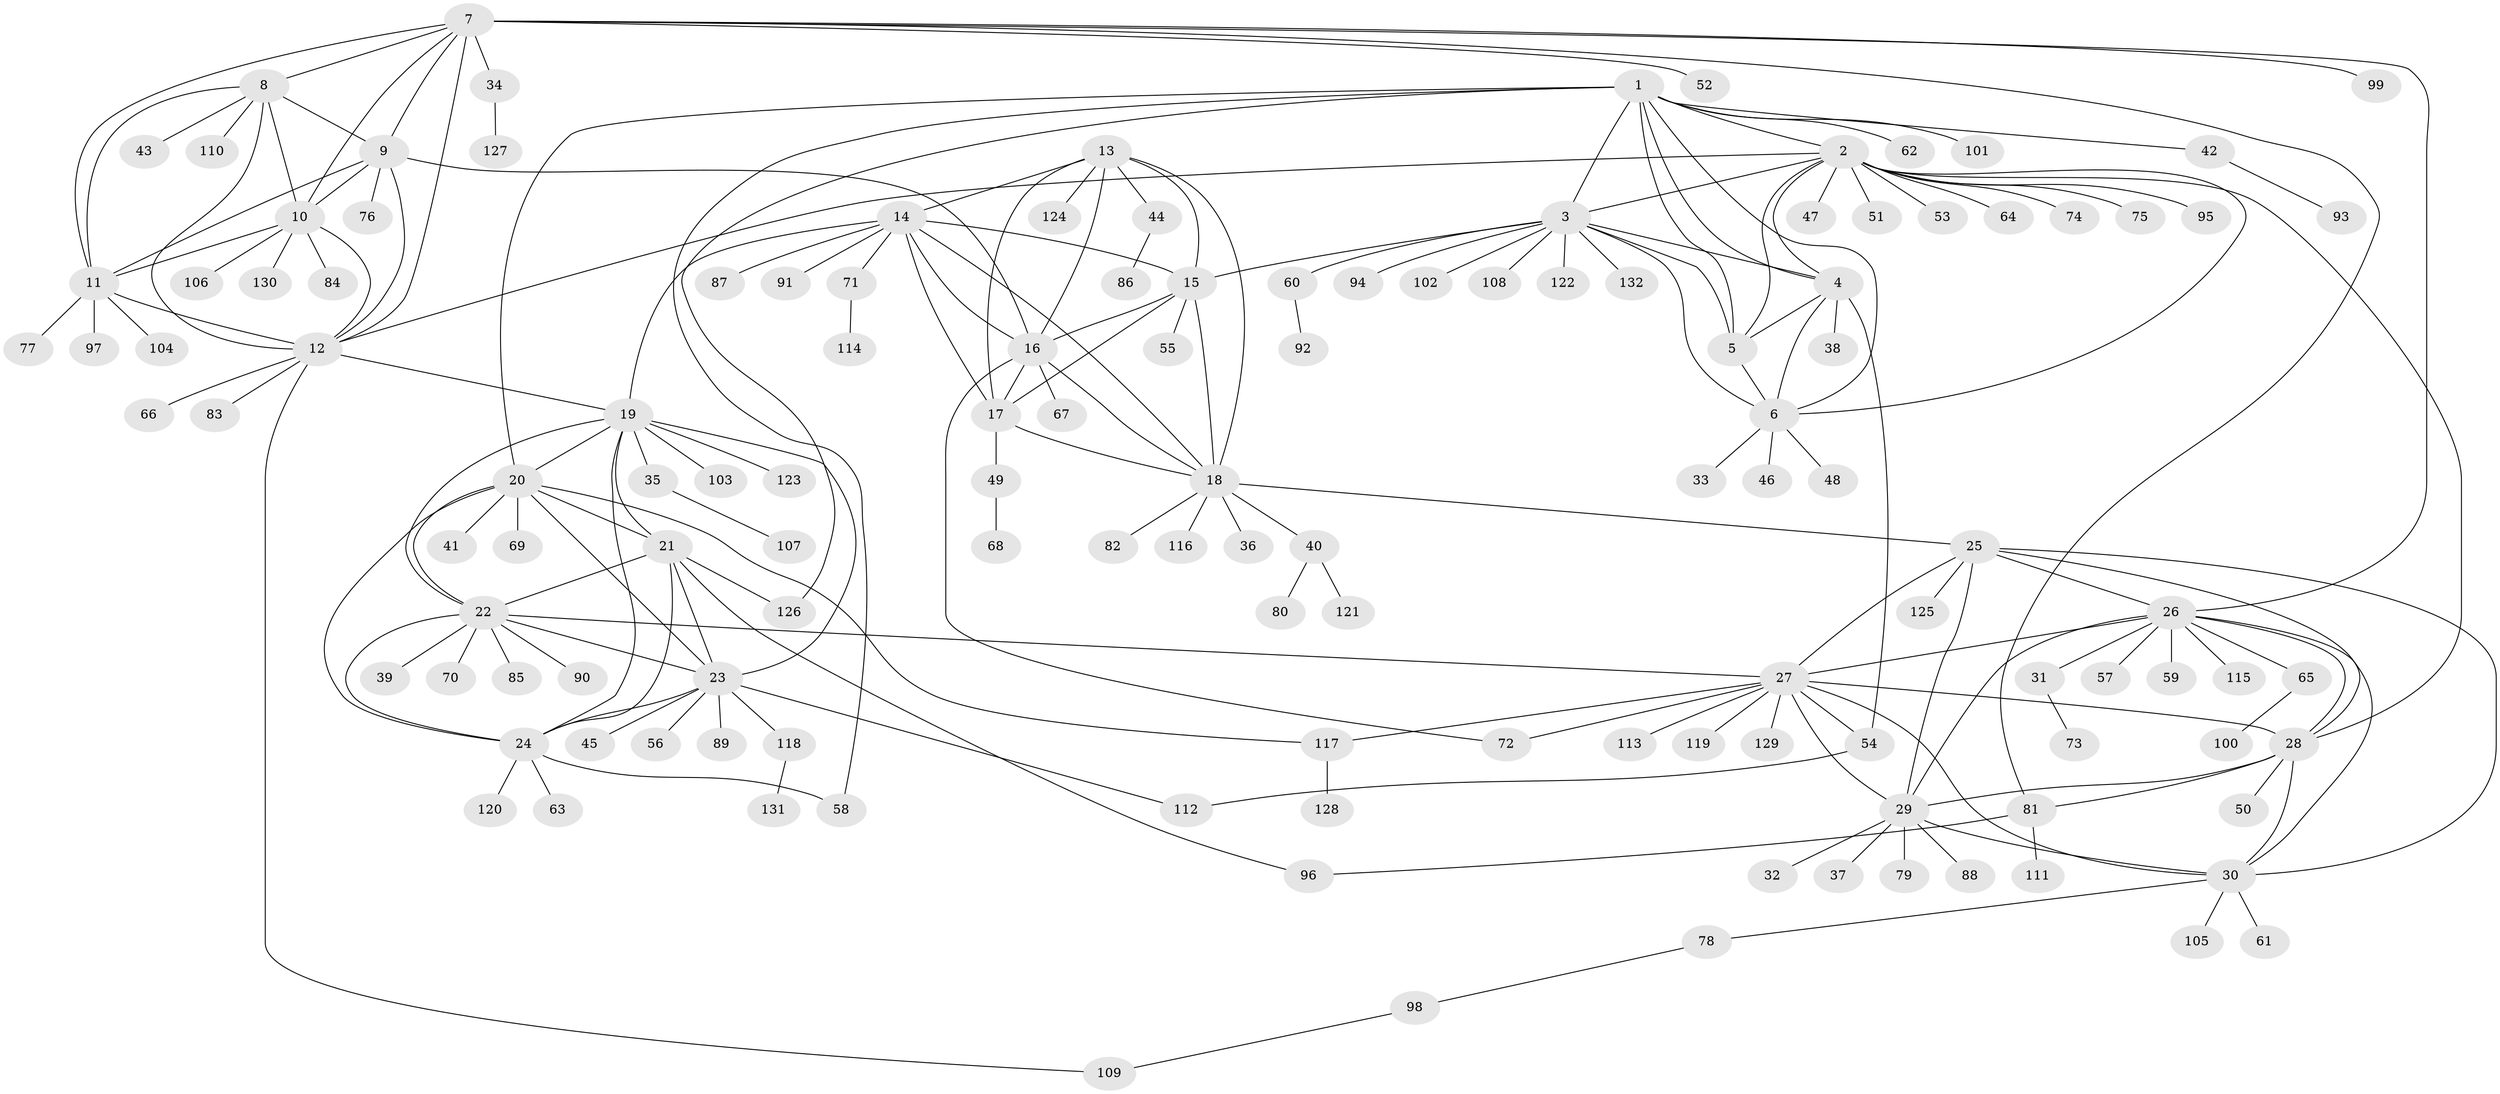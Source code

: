 // Generated by graph-tools (version 1.1) at 2025/16/03/09/25 04:16:07]
// undirected, 132 vertices, 196 edges
graph export_dot {
graph [start="1"]
  node [color=gray90,style=filled];
  1;
  2;
  3;
  4;
  5;
  6;
  7;
  8;
  9;
  10;
  11;
  12;
  13;
  14;
  15;
  16;
  17;
  18;
  19;
  20;
  21;
  22;
  23;
  24;
  25;
  26;
  27;
  28;
  29;
  30;
  31;
  32;
  33;
  34;
  35;
  36;
  37;
  38;
  39;
  40;
  41;
  42;
  43;
  44;
  45;
  46;
  47;
  48;
  49;
  50;
  51;
  52;
  53;
  54;
  55;
  56;
  57;
  58;
  59;
  60;
  61;
  62;
  63;
  64;
  65;
  66;
  67;
  68;
  69;
  70;
  71;
  72;
  73;
  74;
  75;
  76;
  77;
  78;
  79;
  80;
  81;
  82;
  83;
  84;
  85;
  86;
  87;
  88;
  89;
  90;
  91;
  92;
  93;
  94;
  95;
  96;
  97;
  98;
  99;
  100;
  101;
  102;
  103;
  104;
  105;
  106;
  107;
  108;
  109;
  110;
  111;
  112;
  113;
  114;
  115;
  116;
  117;
  118;
  119;
  120;
  121;
  122;
  123;
  124;
  125;
  126;
  127;
  128;
  129;
  130;
  131;
  132;
  1 -- 2;
  1 -- 3;
  1 -- 4;
  1 -- 5;
  1 -- 6;
  1 -- 20;
  1 -- 42;
  1 -- 58;
  1 -- 62;
  1 -- 101;
  1 -- 126;
  2 -- 3;
  2 -- 4;
  2 -- 5;
  2 -- 6;
  2 -- 12;
  2 -- 28;
  2 -- 47;
  2 -- 51;
  2 -- 53;
  2 -- 64;
  2 -- 74;
  2 -- 75;
  2 -- 95;
  3 -- 4;
  3 -- 5;
  3 -- 6;
  3 -- 15;
  3 -- 60;
  3 -- 94;
  3 -- 102;
  3 -- 108;
  3 -- 122;
  3 -- 132;
  4 -- 5;
  4 -- 6;
  4 -- 38;
  4 -- 54;
  5 -- 6;
  6 -- 33;
  6 -- 46;
  6 -- 48;
  7 -- 8;
  7 -- 9;
  7 -- 10;
  7 -- 11;
  7 -- 12;
  7 -- 26;
  7 -- 34;
  7 -- 52;
  7 -- 81;
  7 -- 99;
  8 -- 9;
  8 -- 10;
  8 -- 11;
  8 -- 12;
  8 -- 43;
  8 -- 110;
  9 -- 10;
  9 -- 11;
  9 -- 12;
  9 -- 16;
  9 -- 76;
  10 -- 11;
  10 -- 12;
  10 -- 84;
  10 -- 106;
  10 -- 130;
  11 -- 12;
  11 -- 77;
  11 -- 97;
  11 -- 104;
  12 -- 19;
  12 -- 66;
  12 -- 83;
  12 -- 109;
  13 -- 14;
  13 -- 15;
  13 -- 16;
  13 -- 17;
  13 -- 18;
  13 -- 44;
  13 -- 124;
  14 -- 15;
  14 -- 16;
  14 -- 17;
  14 -- 18;
  14 -- 19;
  14 -- 71;
  14 -- 87;
  14 -- 91;
  15 -- 16;
  15 -- 17;
  15 -- 18;
  15 -- 55;
  16 -- 17;
  16 -- 18;
  16 -- 67;
  16 -- 72;
  17 -- 18;
  17 -- 49;
  18 -- 25;
  18 -- 36;
  18 -- 40;
  18 -- 82;
  18 -- 116;
  19 -- 20;
  19 -- 21;
  19 -- 22;
  19 -- 23;
  19 -- 24;
  19 -- 35;
  19 -- 103;
  19 -- 123;
  20 -- 21;
  20 -- 22;
  20 -- 23;
  20 -- 24;
  20 -- 41;
  20 -- 69;
  20 -- 117;
  21 -- 22;
  21 -- 23;
  21 -- 24;
  21 -- 96;
  21 -- 126;
  22 -- 23;
  22 -- 24;
  22 -- 27;
  22 -- 39;
  22 -- 70;
  22 -- 85;
  22 -- 90;
  23 -- 24;
  23 -- 45;
  23 -- 56;
  23 -- 89;
  23 -- 112;
  23 -- 118;
  24 -- 58;
  24 -- 63;
  24 -- 120;
  25 -- 26;
  25 -- 27;
  25 -- 28;
  25 -- 29;
  25 -- 30;
  25 -- 125;
  26 -- 27;
  26 -- 28;
  26 -- 29;
  26 -- 30;
  26 -- 31;
  26 -- 57;
  26 -- 59;
  26 -- 65;
  26 -- 115;
  27 -- 28;
  27 -- 29;
  27 -- 30;
  27 -- 54;
  27 -- 72;
  27 -- 113;
  27 -- 117;
  27 -- 119;
  27 -- 129;
  28 -- 29;
  28 -- 30;
  28 -- 50;
  28 -- 81;
  29 -- 30;
  29 -- 32;
  29 -- 37;
  29 -- 79;
  29 -- 88;
  30 -- 61;
  30 -- 78;
  30 -- 105;
  31 -- 73;
  34 -- 127;
  35 -- 107;
  40 -- 80;
  40 -- 121;
  42 -- 93;
  44 -- 86;
  49 -- 68;
  54 -- 112;
  60 -- 92;
  65 -- 100;
  71 -- 114;
  78 -- 98;
  81 -- 96;
  81 -- 111;
  98 -- 109;
  117 -- 128;
  118 -- 131;
}
